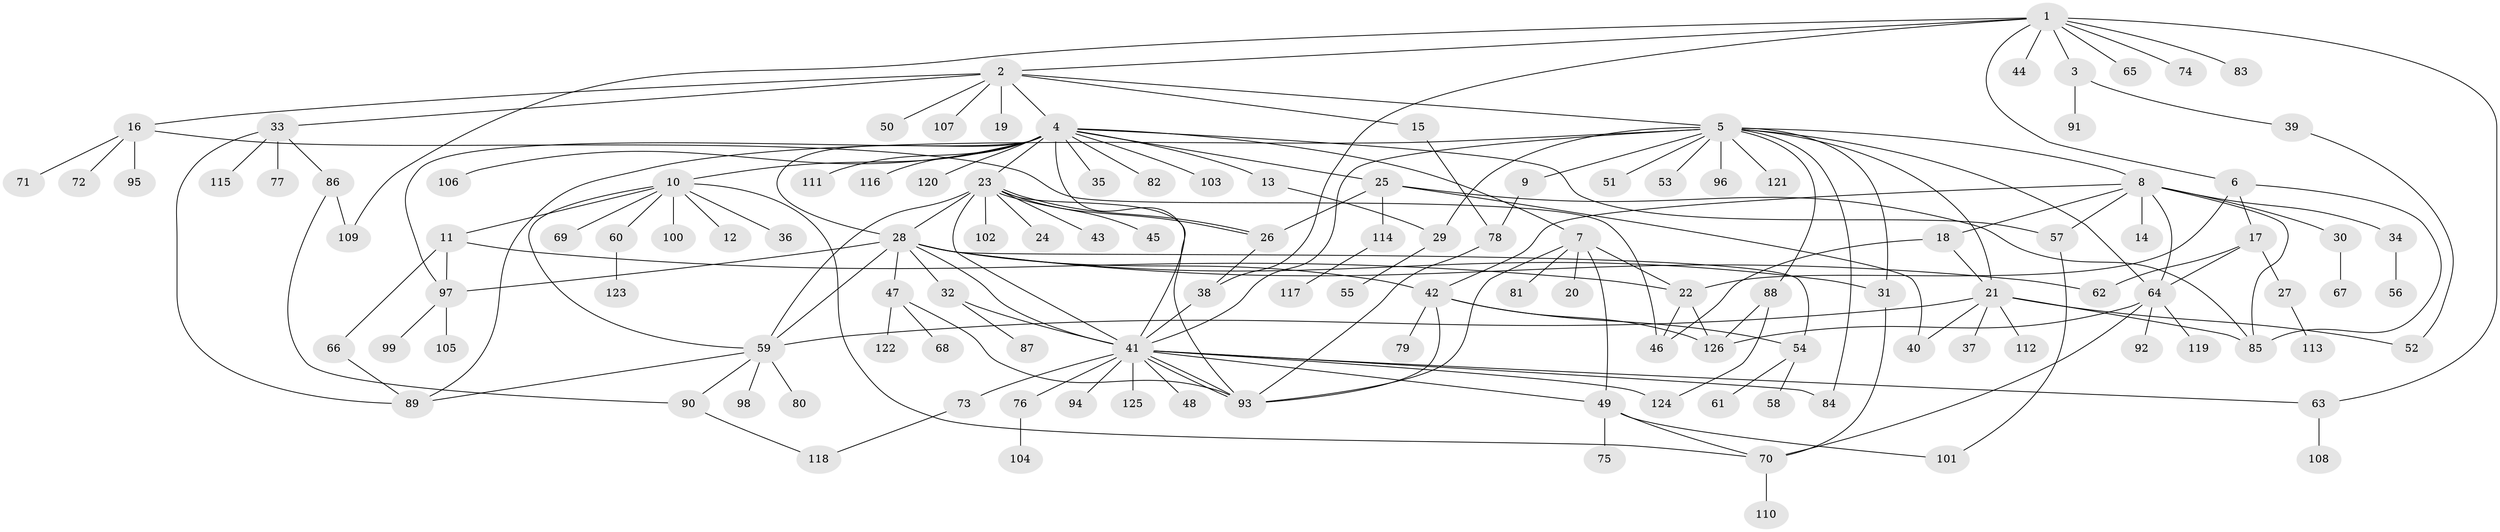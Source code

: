 // Generated by graph-tools (version 1.1) at 2025/26/03/09/25 03:26:01]
// undirected, 126 vertices, 181 edges
graph export_dot {
graph [start="1"]
  node [color=gray90,style=filled];
  1;
  2;
  3;
  4;
  5;
  6;
  7;
  8;
  9;
  10;
  11;
  12;
  13;
  14;
  15;
  16;
  17;
  18;
  19;
  20;
  21;
  22;
  23;
  24;
  25;
  26;
  27;
  28;
  29;
  30;
  31;
  32;
  33;
  34;
  35;
  36;
  37;
  38;
  39;
  40;
  41;
  42;
  43;
  44;
  45;
  46;
  47;
  48;
  49;
  50;
  51;
  52;
  53;
  54;
  55;
  56;
  57;
  58;
  59;
  60;
  61;
  62;
  63;
  64;
  65;
  66;
  67;
  68;
  69;
  70;
  71;
  72;
  73;
  74;
  75;
  76;
  77;
  78;
  79;
  80;
  81;
  82;
  83;
  84;
  85;
  86;
  87;
  88;
  89;
  90;
  91;
  92;
  93;
  94;
  95;
  96;
  97;
  98;
  99;
  100;
  101;
  102;
  103;
  104;
  105;
  106;
  107;
  108;
  109;
  110;
  111;
  112;
  113;
  114;
  115;
  116;
  117;
  118;
  119;
  120;
  121;
  122;
  123;
  124;
  125;
  126;
  1 -- 2;
  1 -- 3;
  1 -- 6;
  1 -- 38;
  1 -- 44;
  1 -- 63;
  1 -- 65;
  1 -- 74;
  1 -- 83;
  1 -- 109;
  2 -- 4;
  2 -- 5;
  2 -- 15;
  2 -- 16;
  2 -- 19;
  2 -- 33;
  2 -- 50;
  2 -- 107;
  3 -- 39;
  3 -- 91;
  4 -- 7;
  4 -- 10;
  4 -- 13;
  4 -- 23;
  4 -- 25;
  4 -- 28;
  4 -- 35;
  4 -- 41;
  4 -- 57;
  4 -- 82;
  4 -- 97;
  4 -- 103;
  4 -- 106;
  4 -- 111;
  4 -- 116;
  4 -- 120;
  5 -- 8;
  5 -- 9;
  5 -- 21;
  5 -- 29;
  5 -- 31;
  5 -- 41;
  5 -- 51;
  5 -- 53;
  5 -- 64;
  5 -- 84;
  5 -- 88;
  5 -- 89;
  5 -- 96;
  5 -- 121;
  6 -- 17;
  6 -- 22;
  6 -- 85;
  7 -- 20;
  7 -- 22;
  7 -- 49;
  7 -- 81;
  7 -- 93;
  8 -- 14;
  8 -- 18;
  8 -- 30;
  8 -- 34;
  8 -- 42;
  8 -- 57;
  8 -- 64;
  8 -- 85;
  9 -- 78;
  10 -- 11;
  10 -- 12;
  10 -- 36;
  10 -- 59;
  10 -- 60;
  10 -- 69;
  10 -- 70;
  10 -- 100;
  11 -- 22;
  11 -- 66;
  11 -- 97;
  13 -- 29;
  15 -- 78;
  16 -- 46;
  16 -- 71;
  16 -- 72;
  16 -- 95;
  17 -- 27;
  17 -- 62;
  17 -- 64;
  18 -- 21;
  18 -- 46;
  21 -- 37;
  21 -- 40;
  21 -- 52;
  21 -- 59;
  21 -- 85;
  21 -- 112;
  22 -- 46;
  22 -- 126;
  23 -- 24;
  23 -- 26;
  23 -- 26;
  23 -- 28;
  23 -- 41;
  23 -- 43;
  23 -- 45;
  23 -- 59;
  23 -- 93;
  23 -- 102;
  25 -- 26;
  25 -- 40;
  25 -- 85;
  25 -- 114;
  26 -- 38;
  27 -- 113;
  28 -- 31;
  28 -- 32;
  28 -- 41;
  28 -- 42;
  28 -- 47;
  28 -- 54;
  28 -- 59;
  28 -- 62;
  28 -- 97;
  29 -- 55;
  30 -- 67;
  31 -- 70;
  32 -- 41;
  32 -- 87;
  33 -- 77;
  33 -- 86;
  33 -- 89;
  33 -- 115;
  34 -- 56;
  38 -- 41;
  39 -- 52;
  41 -- 48;
  41 -- 49;
  41 -- 63;
  41 -- 73;
  41 -- 76;
  41 -- 84;
  41 -- 93;
  41 -- 93;
  41 -- 94;
  41 -- 124;
  41 -- 125;
  42 -- 54;
  42 -- 79;
  42 -- 93;
  42 -- 126;
  47 -- 68;
  47 -- 93;
  47 -- 122;
  49 -- 70;
  49 -- 75;
  49 -- 101;
  54 -- 58;
  54 -- 61;
  57 -- 101;
  59 -- 80;
  59 -- 89;
  59 -- 90;
  59 -- 98;
  60 -- 123;
  63 -- 108;
  64 -- 70;
  64 -- 92;
  64 -- 119;
  64 -- 126;
  66 -- 89;
  70 -- 110;
  73 -- 118;
  76 -- 104;
  78 -- 93;
  86 -- 90;
  86 -- 109;
  88 -- 124;
  88 -- 126;
  90 -- 118;
  97 -- 99;
  97 -- 105;
  114 -- 117;
}
